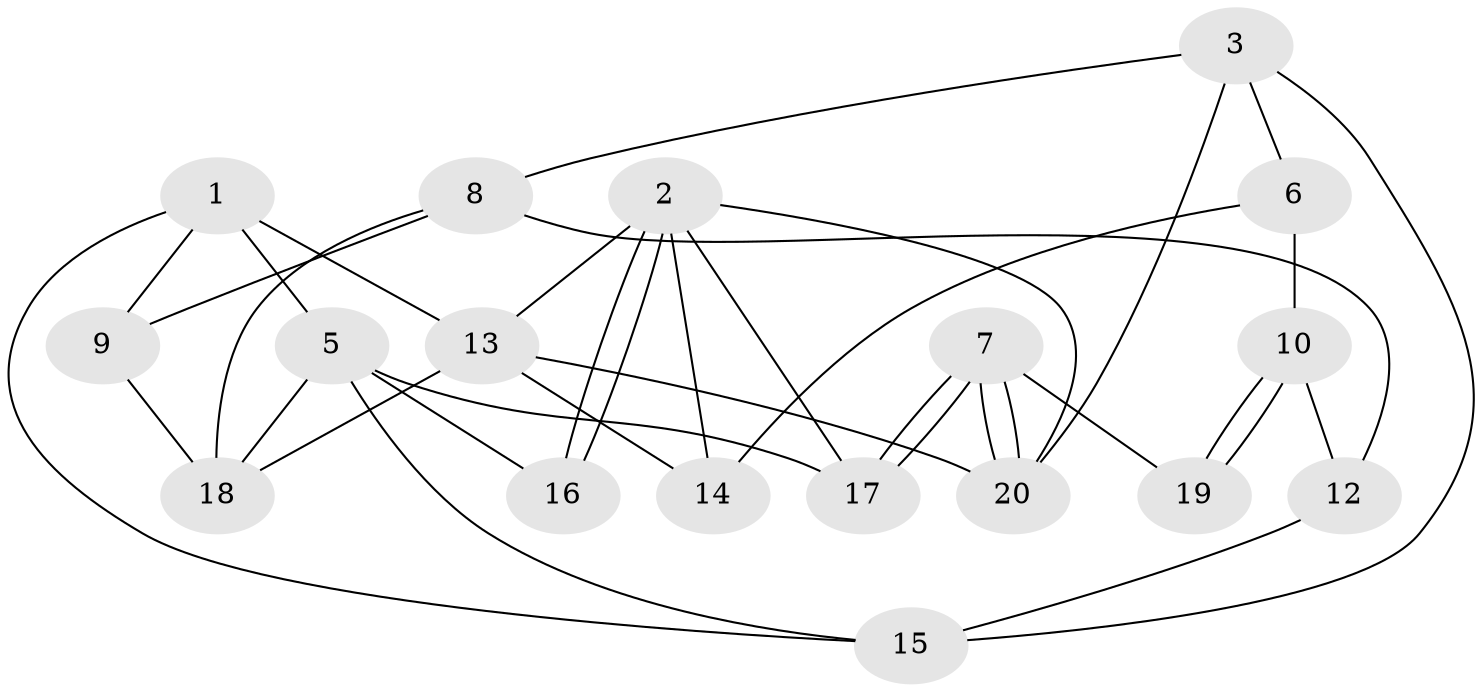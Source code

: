 // Generated by graph-tools (version 1.1) at 2025/46/02/15/25 05:46:28]
// undirected, 18 vertices, 36 edges
graph export_dot {
graph [start="1"]
  node [color=gray90,style=filled];
  1;
  2;
  3;
  5;
  6 [super="+4"];
  7;
  8;
  9;
  10 [super="+11"];
  12;
  13 [super="+4"];
  14;
  15;
  16;
  17;
  18 [super="+11"];
  19;
  20;
  1 -- 13;
  1 -- 15;
  1 -- 5;
  1 -- 9;
  2 -- 16;
  2 -- 16;
  2 -- 20;
  2 -- 13;
  2 -- 14;
  2 -- 17;
  3 -- 15;
  3 -- 8;
  3 -- 6;
  3 -- 20;
  5 -- 17;
  5 -- 15;
  5 -- 16;
  5 -- 18;
  6 -- 14;
  6 -- 10;
  7 -- 17;
  7 -- 17;
  7 -- 20;
  7 -- 20;
  7 -- 19;
  8 -- 18;
  8 -- 9;
  8 -- 12;
  9 -- 18;
  10 -- 19;
  10 -- 19;
  10 -- 12;
  12 -- 15;
  13 -- 20;
  13 -- 14;
  13 -- 18;
}
